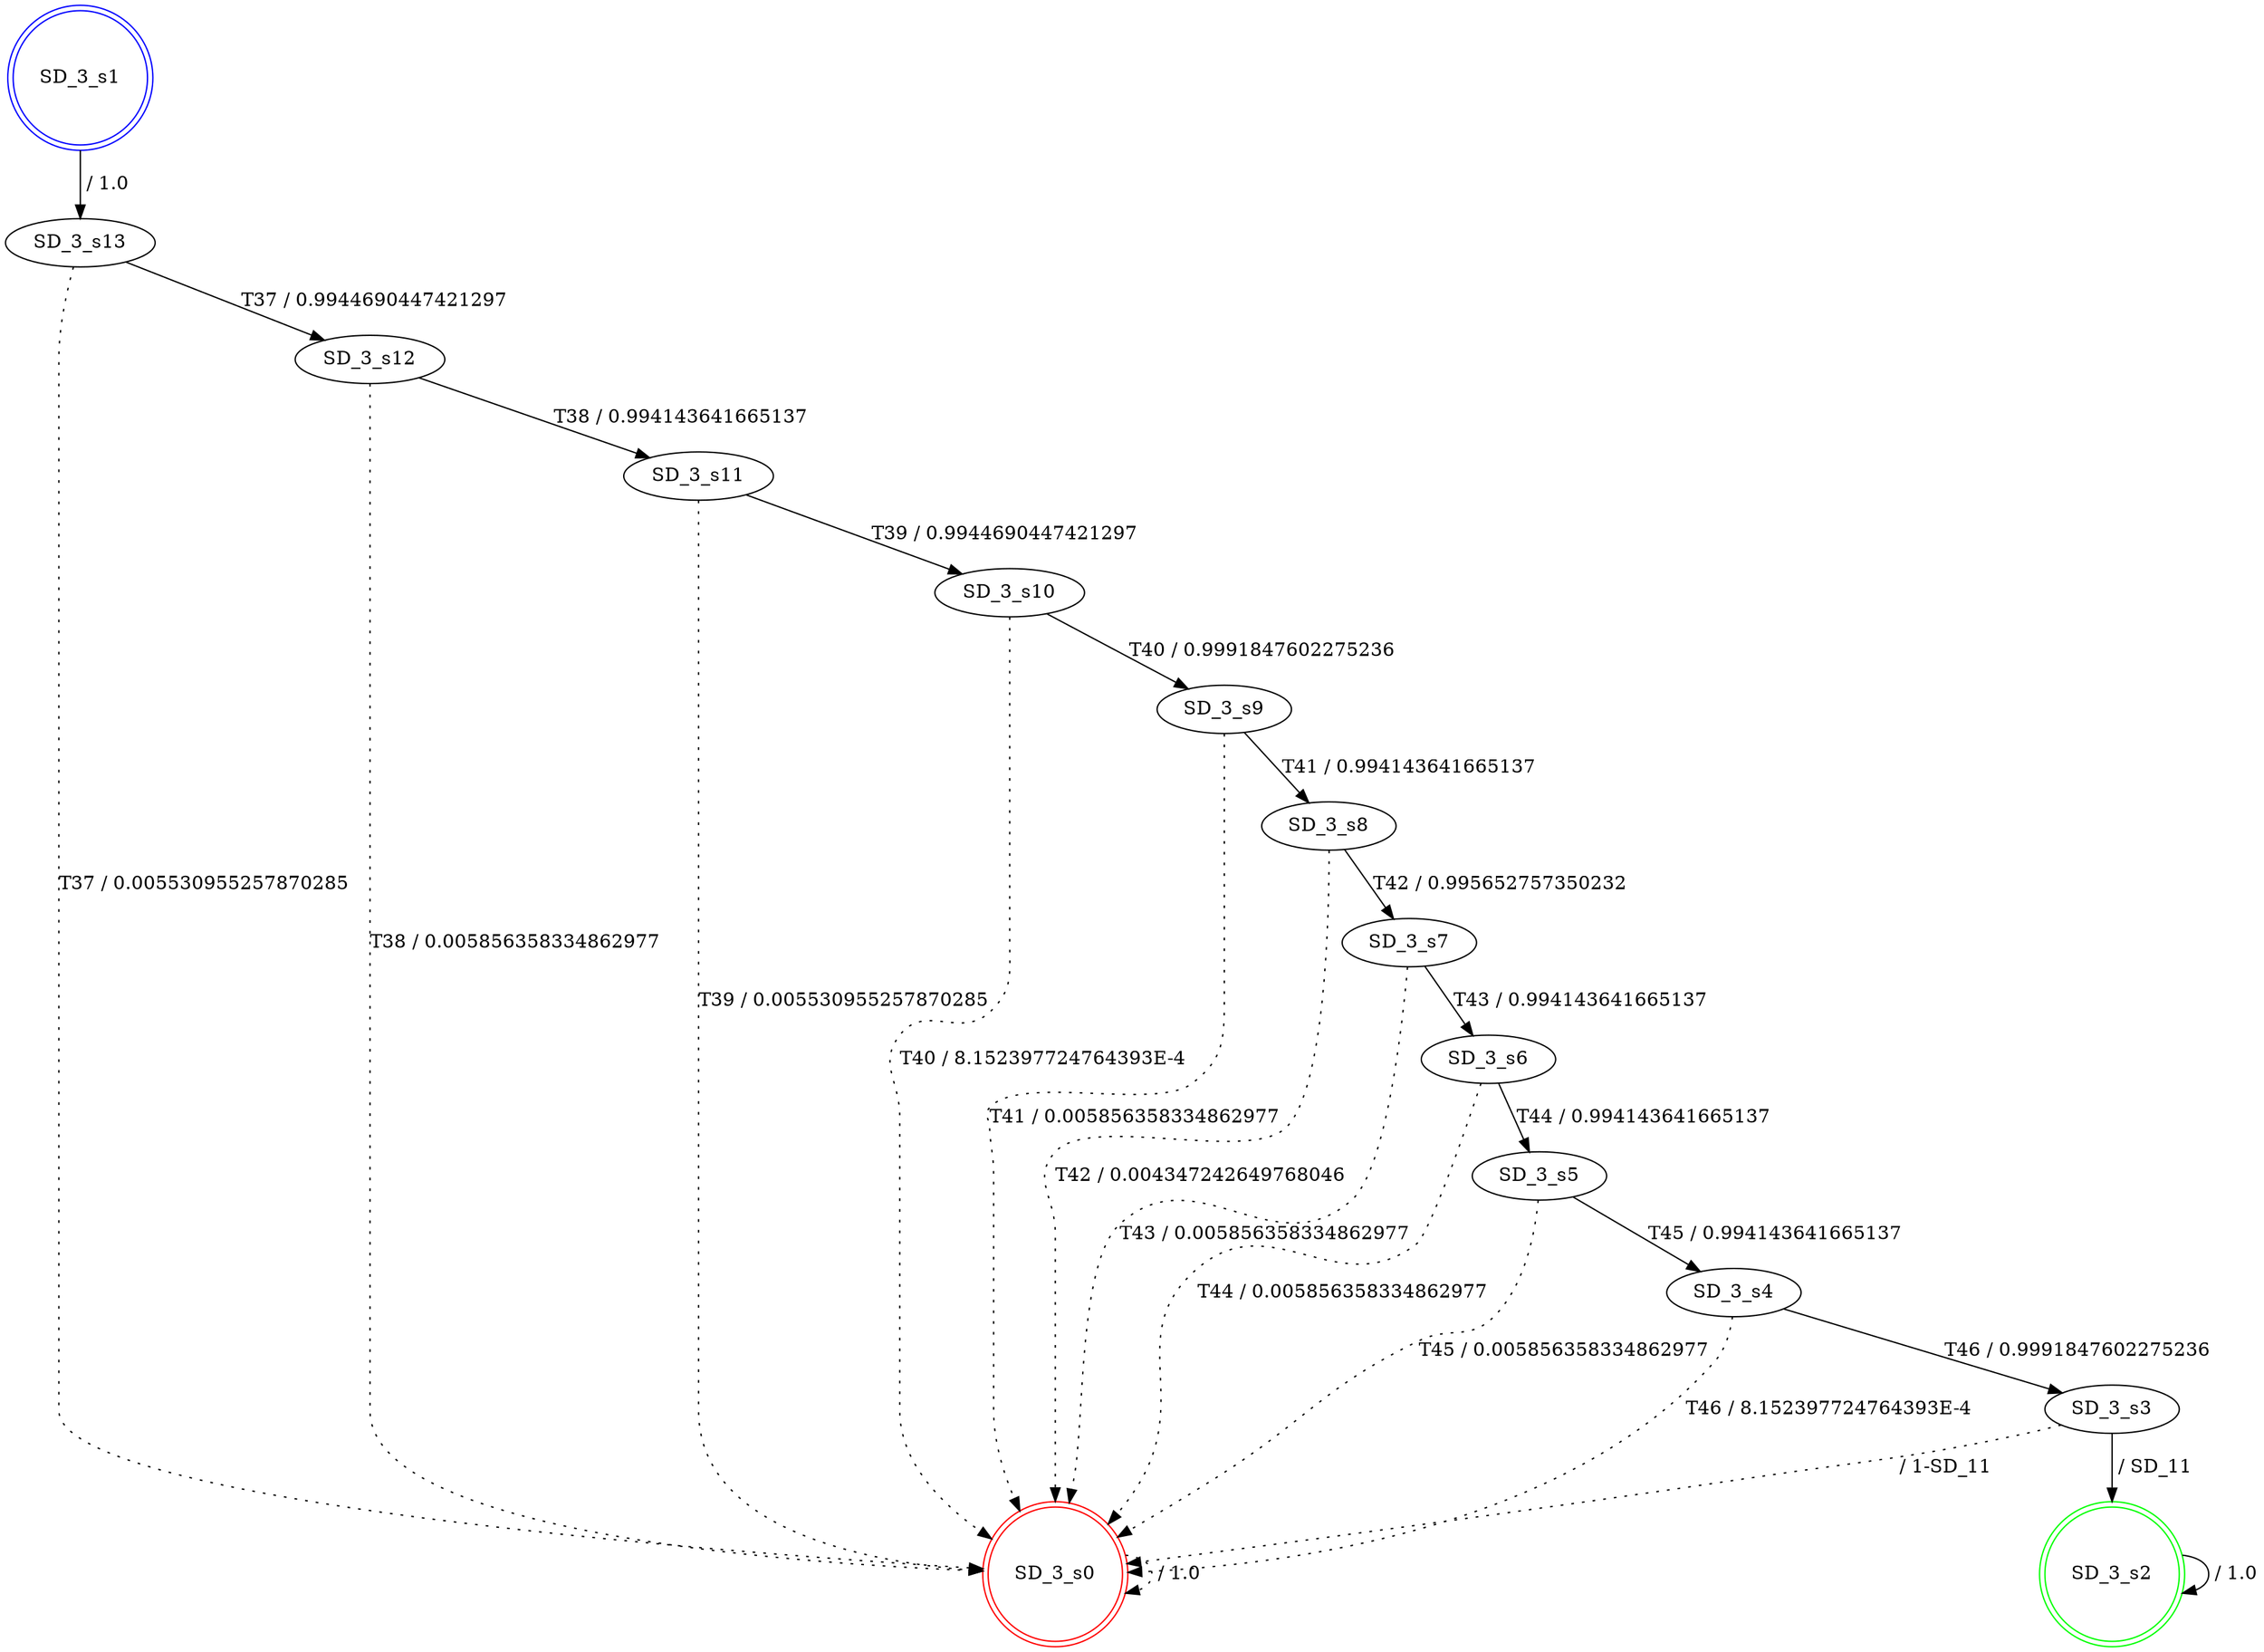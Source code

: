 digraph graphname {
SD_3_s0 [label="SD_3_s0",color=red,shape=doublecircle ];
SD_3_s1 [label="SD_3_s1",color=blue,shape=doublecircle ];
SD_3_s2 [label="SD_3_s2",color=green,shape=doublecircle ];
SD_3_s3 [label="SD_3_s3" ];
SD_3_s4 [label="SD_3_s4" ];
SD_3_s5 [label="SD_3_s5" ];
SD_3_s6 [label="SD_3_s6" ];
SD_3_s7 [label="SD_3_s7" ];
SD_3_s8 [label="SD_3_s8" ];
SD_3_s9 [label="SD_3_s9" ];
SD_3_s10 [label="SD_3_s10" ];
SD_3_s11 [label="SD_3_s11" ];
SD_3_s12 [label="SD_3_s12" ];
SD_3_s13 [label="SD_3_s13" ];
SD_3_s0 -> SD_3_s0 [label=" / 1.0", style=dotted];
SD_3_s1 -> SD_3_s13 [label=" / 1.0"];
SD_3_s2 -> SD_3_s2 [label=" / 1.0"];
SD_3_s3 -> SD_3_s2 [label=" / SD_11"];
SD_3_s3 -> SD_3_s0 [label=" / 1-SD_11", style=dotted];
SD_3_s4 -> SD_3_s3 [label="T46 / 0.9991847602275236"];
SD_3_s4 -> SD_3_s0 [label="T46 / 8.152397724764393E-4", style=dotted];
SD_3_s5 -> SD_3_s4 [label="T45 / 0.994143641665137"];
SD_3_s5 -> SD_3_s0 [label="T45 / 0.005856358334862977", style=dotted];
SD_3_s6 -> SD_3_s5 [label="T44 / 0.994143641665137"];
SD_3_s6 -> SD_3_s0 [label="T44 / 0.005856358334862977", style=dotted];
SD_3_s7 -> SD_3_s6 [label="T43 / 0.994143641665137"];
SD_3_s7 -> SD_3_s0 [label="T43 / 0.005856358334862977", style=dotted];
SD_3_s8 -> SD_3_s7 [label="T42 / 0.995652757350232"];
SD_3_s8 -> SD_3_s0 [label="T42 / 0.004347242649768046", style=dotted];
SD_3_s9 -> SD_3_s8 [label="T41 / 0.994143641665137"];
SD_3_s9 -> SD_3_s0 [label="T41 / 0.005856358334862977", style=dotted];
SD_3_s10 -> SD_3_s9 [label="T40 / 0.9991847602275236"];
SD_3_s10 -> SD_3_s0 [label="T40 / 8.152397724764393E-4", style=dotted];
SD_3_s11 -> SD_3_s10 [label="T39 / 0.9944690447421297"];
SD_3_s11 -> SD_3_s0 [label="T39 / 0.005530955257870285", style=dotted];
SD_3_s12 -> SD_3_s11 [label="T38 / 0.994143641665137"];
SD_3_s12 -> SD_3_s0 [label="T38 / 0.005856358334862977", style=dotted];
SD_3_s13 -> SD_3_s12 [label="T37 / 0.9944690447421297"];
SD_3_s13 -> SD_3_s0 [label="T37 / 0.005530955257870285", style=dotted];
}
